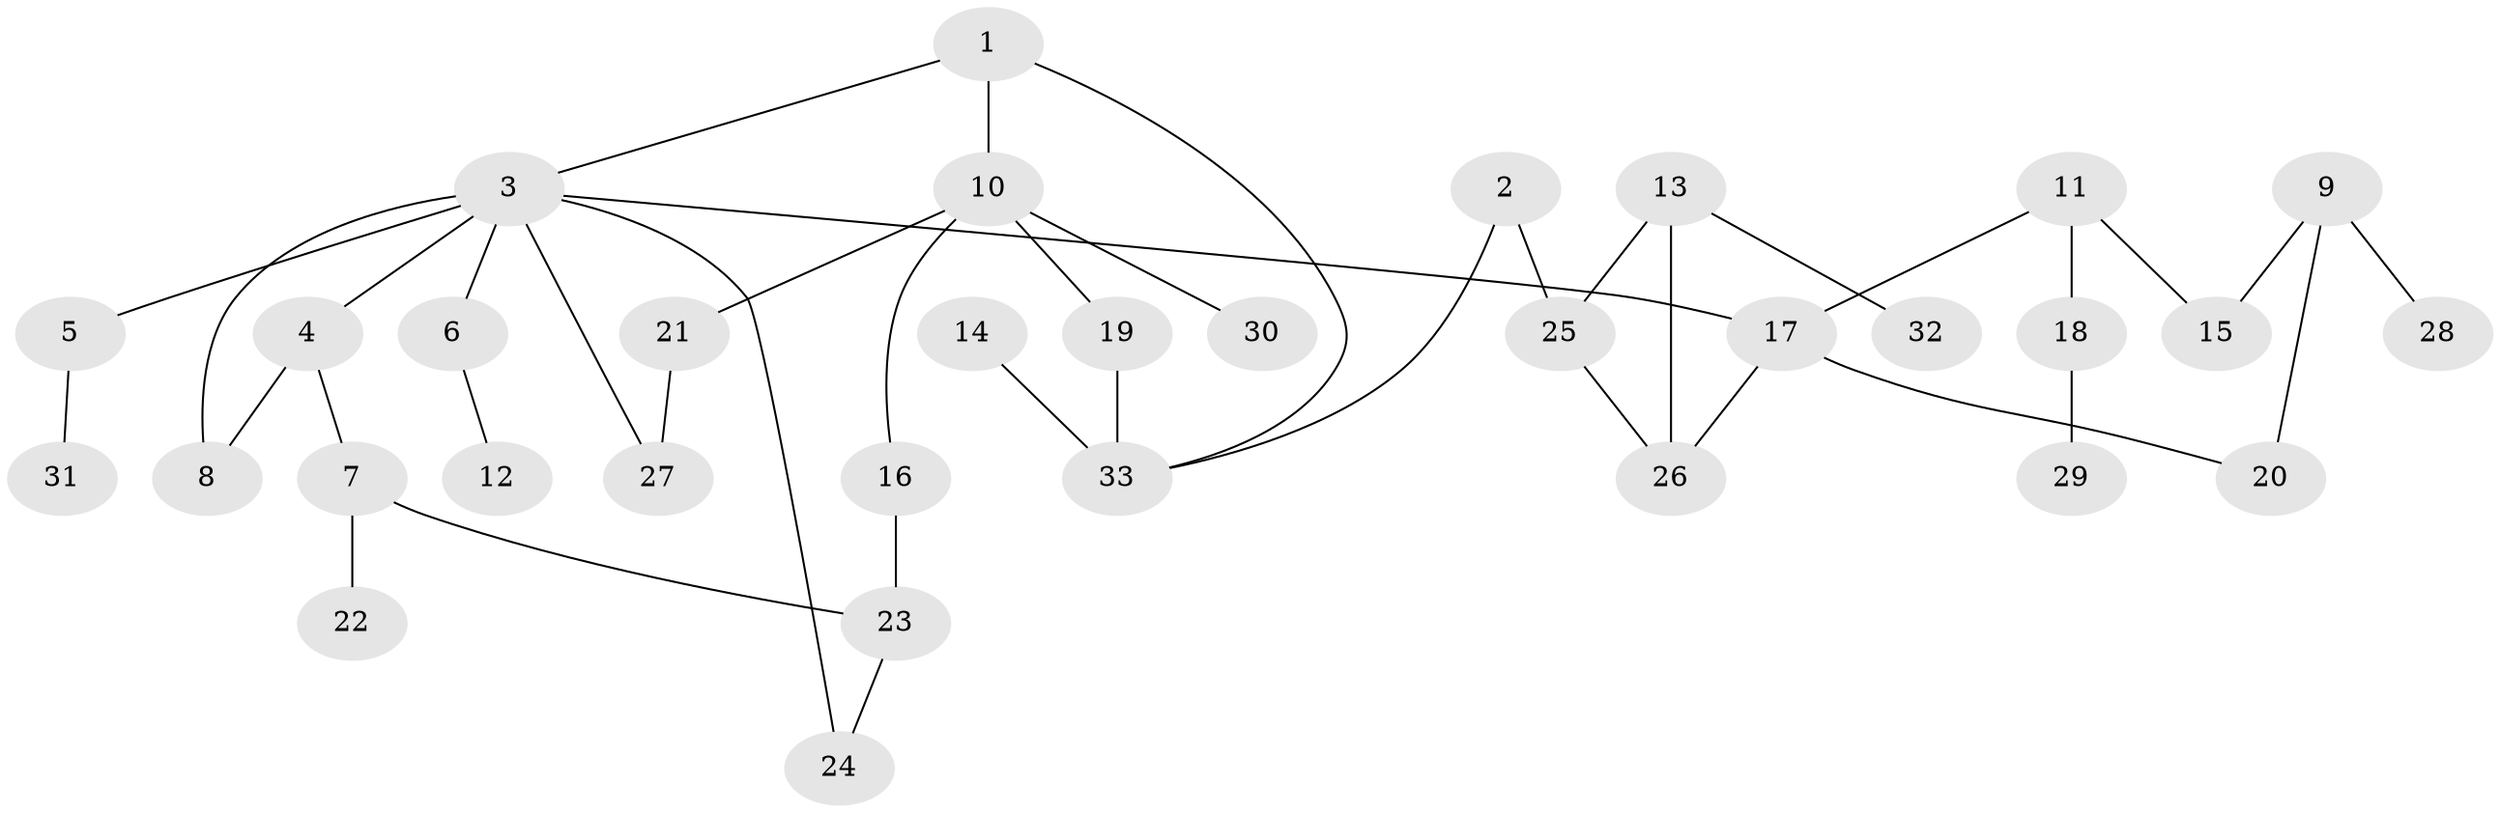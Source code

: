 // original degree distribution, {4: 0.16666666666666666, 3: 0.12121212121212122, 2: 0.2878787878787879, 6: 0.030303030303030304, 1: 0.3787878787878788, 5: 0.015151515151515152}
// Generated by graph-tools (version 1.1) at 2025/01/03/09/25 03:01:03]
// undirected, 33 vertices, 40 edges
graph export_dot {
graph [start="1"]
  node [color=gray90,style=filled];
  1;
  2;
  3;
  4;
  5;
  6;
  7;
  8;
  9;
  10;
  11;
  12;
  13;
  14;
  15;
  16;
  17;
  18;
  19;
  20;
  21;
  22;
  23;
  24;
  25;
  26;
  27;
  28;
  29;
  30;
  31;
  32;
  33;
  1 -- 3 [weight=1.0];
  1 -- 10 [weight=1.0];
  1 -- 33 [weight=1.0];
  2 -- 25 [weight=1.0];
  2 -- 33 [weight=1.0];
  3 -- 4 [weight=1.0];
  3 -- 5 [weight=1.0];
  3 -- 6 [weight=1.0];
  3 -- 8 [weight=1.0];
  3 -- 17 [weight=1.0];
  3 -- 24 [weight=1.0];
  3 -- 27 [weight=1.0];
  4 -- 7 [weight=1.0];
  4 -- 8 [weight=1.0];
  5 -- 31 [weight=1.0];
  6 -- 12 [weight=1.0];
  7 -- 22 [weight=1.0];
  7 -- 23 [weight=1.0];
  9 -- 15 [weight=1.0];
  9 -- 20 [weight=1.0];
  9 -- 28 [weight=1.0];
  10 -- 16 [weight=1.0];
  10 -- 19 [weight=1.0];
  10 -- 21 [weight=1.0];
  10 -- 30 [weight=1.0];
  11 -- 15 [weight=1.0];
  11 -- 17 [weight=1.0];
  11 -- 18 [weight=1.0];
  13 -- 25 [weight=1.0];
  13 -- 26 [weight=1.0];
  13 -- 32 [weight=1.0];
  14 -- 33 [weight=2.0];
  16 -- 23 [weight=1.0];
  17 -- 20 [weight=1.0];
  17 -- 26 [weight=1.0];
  18 -- 29 [weight=1.0];
  19 -- 33 [weight=1.0];
  21 -- 27 [weight=1.0];
  23 -- 24 [weight=1.0];
  25 -- 26 [weight=1.0];
}
